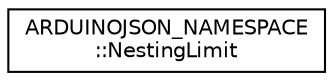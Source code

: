 digraph "Graphical Class Hierarchy"
{
 // LATEX_PDF_SIZE
  edge [fontname="Helvetica",fontsize="10",labelfontname="Helvetica",labelfontsize="10"];
  node [fontname="Helvetica",fontsize="10",shape=record];
  rankdir="LR";
  Node0 [label="ARDUINOJSON_NAMESPACE\l::NestingLimit",height=0.2,width=0.4,color="black", fillcolor="white", style="filled",URL="$classARDUINOJSON__NAMESPACE_1_1NestingLimit.html",tooltip=" "];
}
